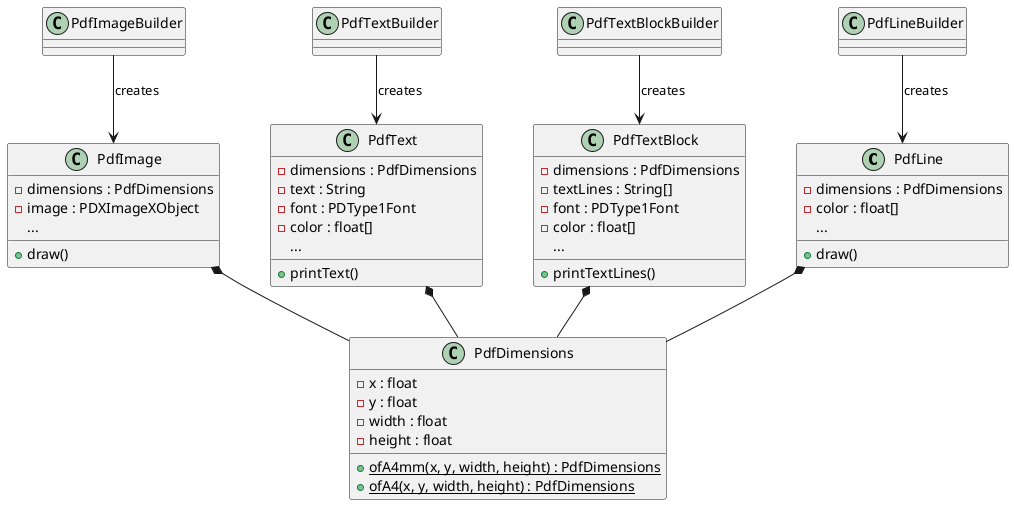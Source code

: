 @startuml
skinparam nodesep 50
skinparam ranksep 50
skinparam class {
  BackgroundColor<<interface>> #ffccff
  BackgroundColor<<abstract>> #ccccff
}

class PdfLine {
    {field} - dimensions : PdfDimensions
    {field} - color : float[]
    {field} ...
    + draw()
}

class PdfImage {
    {field} - dimensions : PdfDimensions
    {field} - image : PDXImageXObject
    {field} ...
    + draw()
}

class PdfText {
    {field} - dimensions : PdfDimensions
    {field} - text : String
    {field} - font : PDType1Font
    {field} - color : float[]
    {field} ...
    + printText()
}

class PdfTextBlock {
    {field} - dimensions : PdfDimensions
    {field} - textLines : String[]
    {field} - font : PDType1Font
    {field} - color : float[]
    {field} ...
    + printTextLines()
}

class PdfDimensions {
    {field} - x : float
    {field} - y : float
    {field} - width : float
    {field} - height : float
    {static} + ofA4mm(x, y, width, height) : PdfDimensions
    {static} + ofA4(x, y, width, height) : PdfDimensions
}
PdfLineBuilder --> PdfLine : creates
PdfImageBuilder --> PdfImage : creates
PdfTextBuilder --> PdfText : creates
PdfTextBlockBuilder --> PdfTextBlock : creates
PdfLine *-d- PdfDimensions
PdfImage *-d- PdfDimensions
PdfText *-d- PdfDimensions
PdfTextBlock *-d- PdfDimensions
@enduml